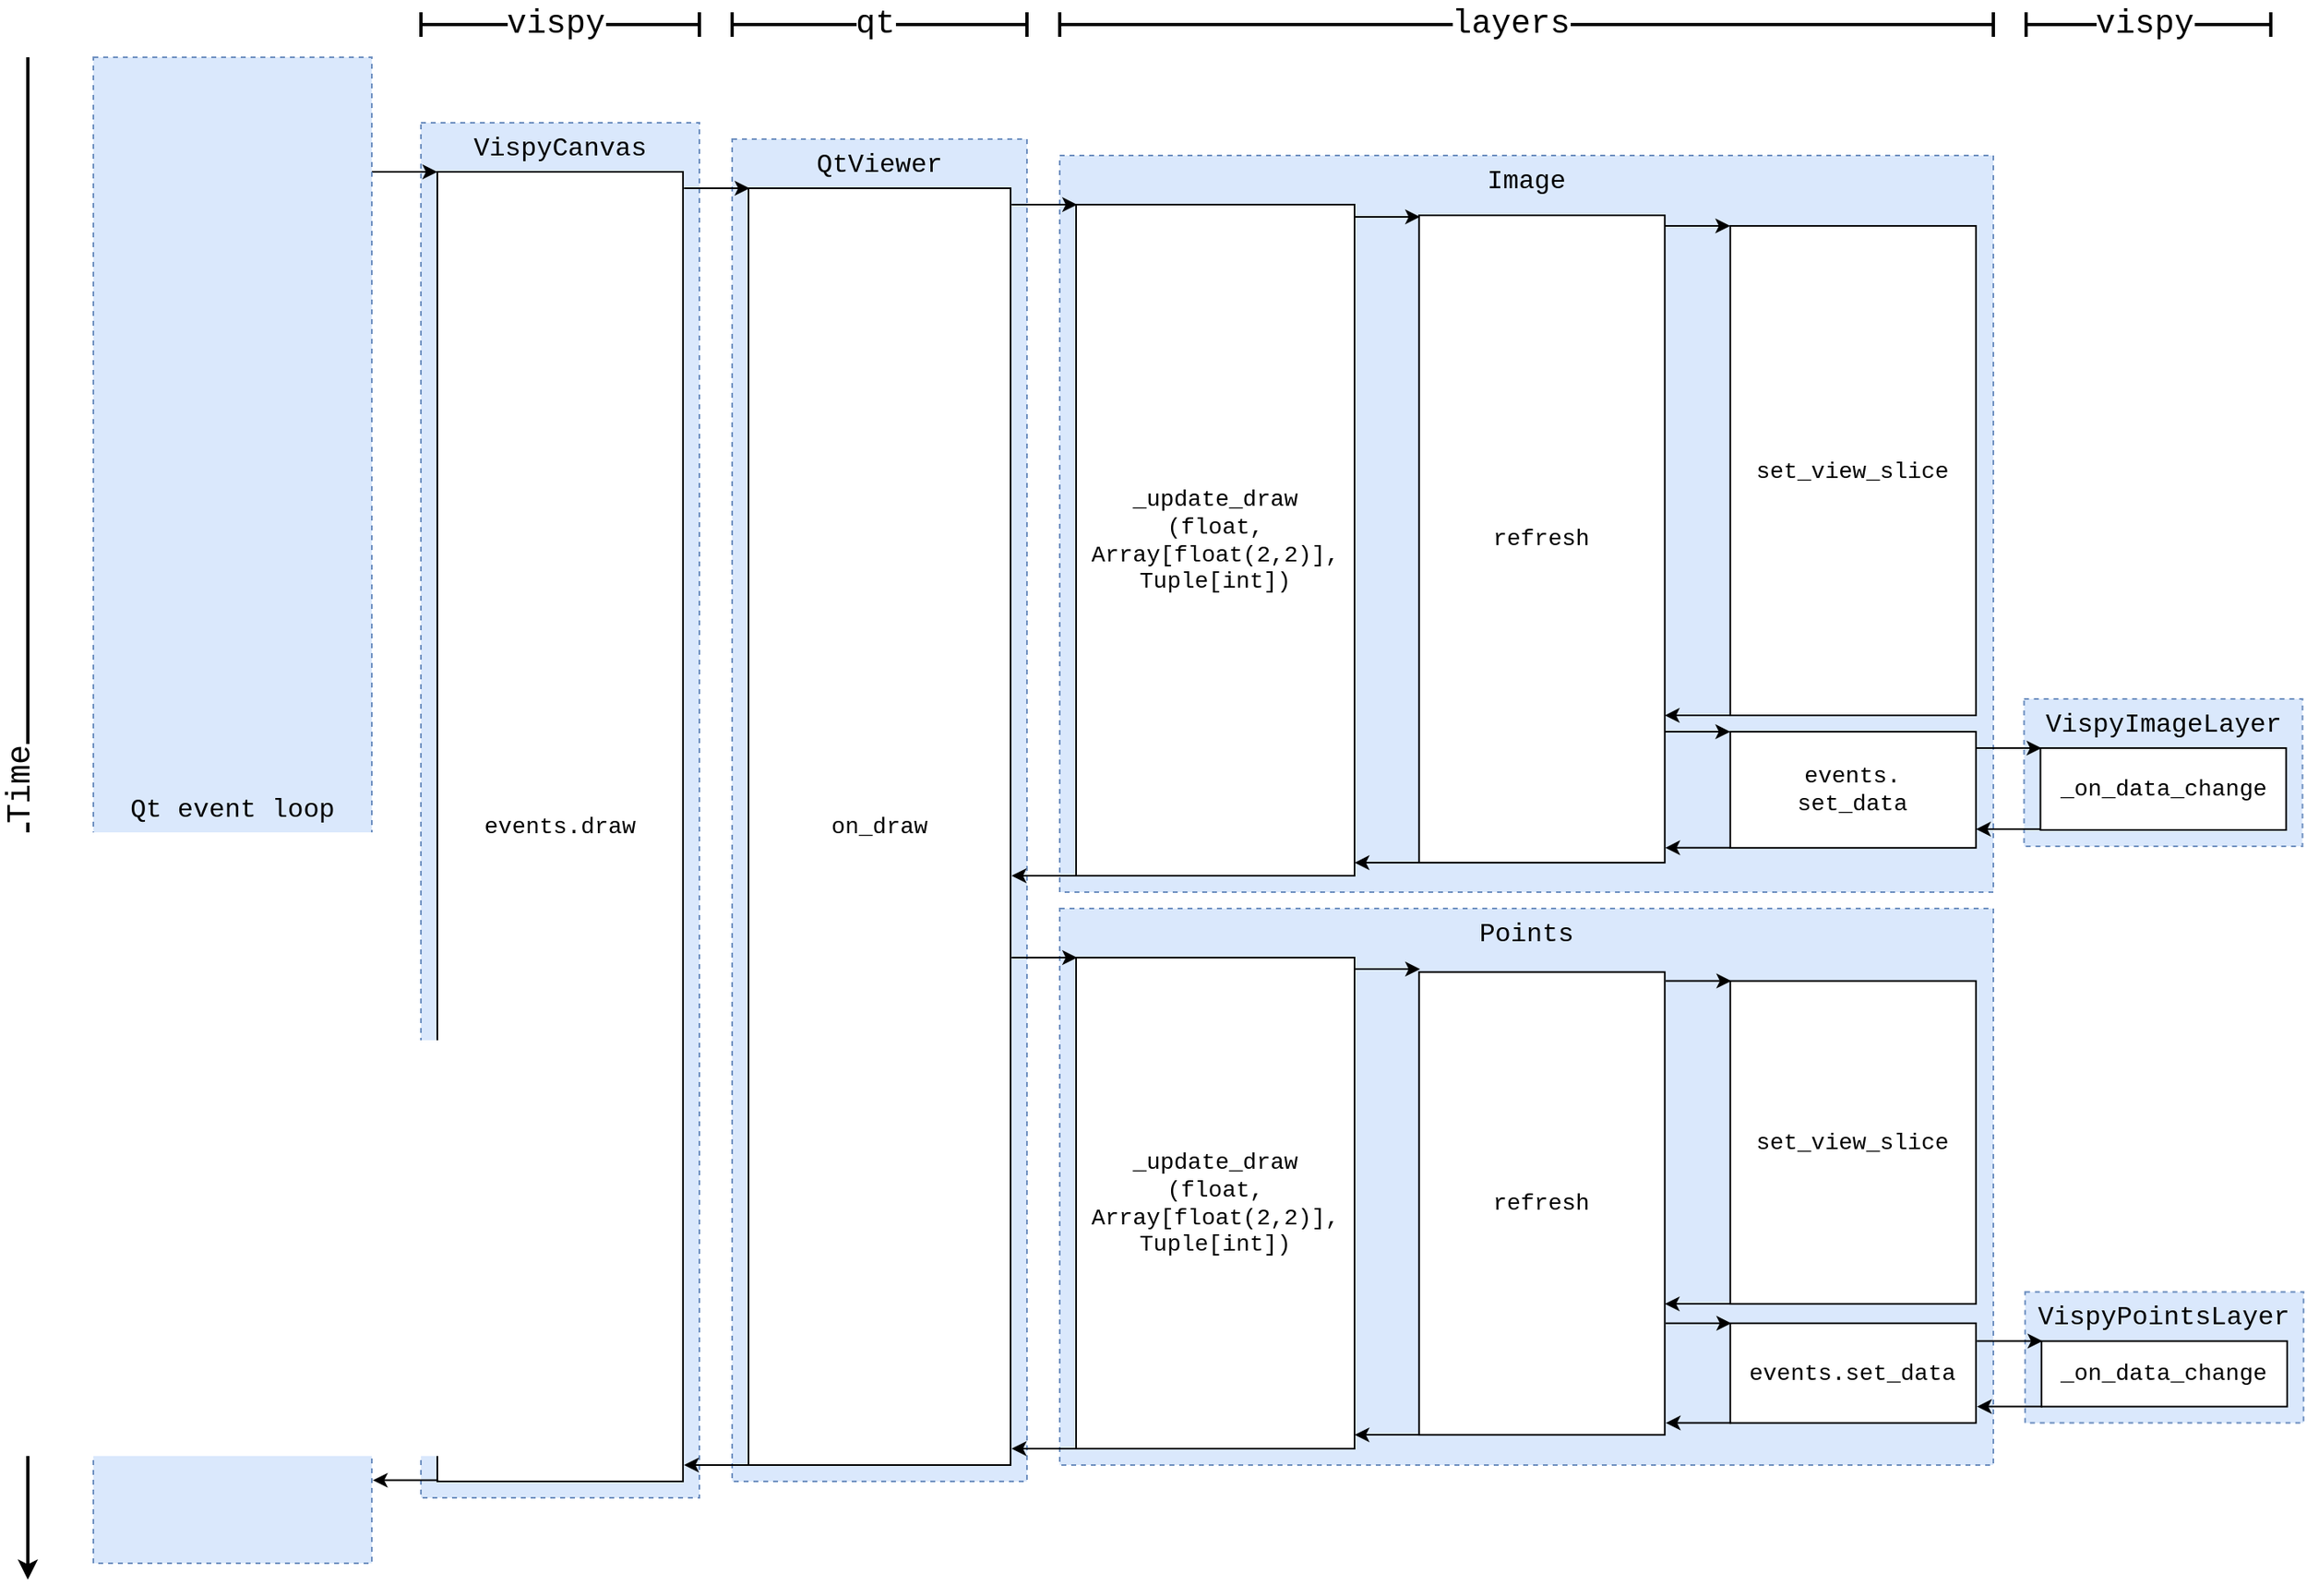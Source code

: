 <mxfile version="20.2.5" type="github">
  <diagram id="Yj_vzEqTpsTSU6RkFpzm" name="Page-1">
    <mxGraphModel dx="2037" dy="1144" grid="1" gridSize="10" guides="1" tooltips="1" connect="1" arrows="1" fold="1" page="1" pageScale="1" pageWidth="850" pageHeight="1100" math="0" shadow="0">
      <root>
        <mxCell id="0" />
        <mxCell id="1" parent="0" />
        <mxCell id="6yyRVk2ILkX0JGuf4gln-77" value="VispyPointsLayer" style="rounded=0;whiteSpace=wrap;html=1;verticalAlign=top;align=center;spacingLeft=0;spacingTop=0;dashed=1;fillColor=#dae8fc;strokeColor=#6c8ebf;fontSize=16;fontFamily=Courier New;" parent="1" vertex="1">
          <mxGeometry x="1259.38" y="814.29" width="170" height="80" as="geometry" />
        </mxCell>
        <mxCell id="6yyRVk2ILkX0JGuf4gln-20" value="VispyImageLayer" style="rounded=0;whiteSpace=wrap;html=1;verticalAlign=top;align=center;spacingLeft=0;spacingTop=0;dashed=1;fillColor=#dae8fc;strokeColor=#6c8ebf;fontSize=16;fontFamily=Courier New;" parent="1" vertex="1">
          <mxGeometry x="1258.76" y="452.02" width="170" height="90" as="geometry" />
        </mxCell>
        <mxCell id="6yyRVk2ILkX0JGuf4gln-4" value="QtViewer" style="rounded=0;whiteSpace=wrap;html=1;verticalAlign=top;align=center;spacingLeft=0;spacingTop=0;dashed=1;fillColor=#dae8fc;strokeColor=#6c8ebf;fontSize=16;fontFamily=Courier New;" parent="1" vertex="1">
          <mxGeometry x="470" y="110" width="180" height="820" as="geometry" />
        </mxCell>
        <mxCell id="6yyRVk2ILkX0JGuf4gln-6" value="on_draw" style="rounded=0;whiteSpace=wrap;html=1;fontSize=14;fontFamily=Courier New;" parent="1" vertex="1">
          <mxGeometry x="480" y="140" width="160" height="780" as="geometry" />
        </mxCell>
        <mxCell id="6yyRVk2ILkX0JGuf4gln-2" value="VispyCanvas" style="rounded=0;whiteSpace=wrap;html=1;verticalAlign=top;align=center;spacingLeft=0;spacingTop=0;dashed=1;fillColor=#dae8fc;strokeColor=#6c8ebf;fontSize=16;fontFamily=Courier New;" parent="1" vertex="1">
          <mxGeometry x="280" y="100" width="170" height="840" as="geometry" />
        </mxCell>
        <mxCell id="6yyRVk2ILkX0JGuf4gln-3" value="events.draw" style="rounded=0;whiteSpace=wrap;html=1;fontSize=14;fontFamily=Courier New;" parent="1" vertex="1">
          <mxGeometry x="290" y="130" width="150" height="800" as="geometry" />
        </mxCell>
        <mxCell id="6yyRVk2ILkX0JGuf4gln-7" value="Image" style="rounded=0;whiteSpace=wrap;html=1;verticalAlign=top;align=center;spacingLeft=0;spacingTop=0;dashed=1;fillColor=#dae8fc;strokeColor=#6c8ebf;fontSize=16;fontFamily=Courier New;" parent="1" vertex="1">
          <mxGeometry x="670" y="120" width="570" height="450" as="geometry" />
        </mxCell>
        <mxCell id="6yyRVk2ILkX0JGuf4gln-5" value="_update_draw&lt;br style=&quot;font-size: 14px;&quot;&gt;(float, Array[float(2,2)], Tuple[int])" style="rounded=0;whiteSpace=wrap;html=1;fontSize=14;fontFamily=Courier New;" parent="1" vertex="1">
          <mxGeometry x="680" y="150" width="170" height="410" as="geometry" />
        </mxCell>
        <mxCell id="6yyRVk2ILkX0JGuf4gln-9" value="refresh" style="rounded=0;whiteSpace=wrap;html=1;fontSize=14;fontFamily=Courier New;" parent="1" vertex="1">
          <mxGeometry x="889.38" y="156.56" width="150" height="395.46" as="geometry" />
        </mxCell>
        <mxCell id="6yyRVk2ILkX0JGuf4gln-10" value="set_view_slice" style="rounded=0;whiteSpace=wrap;html=1;fontSize=14;fontFamily=Courier New;" parent="1" vertex="1">
          <mxGeometry x="1079.38" y="163.02" width="150" height="299" as="geometry" />
        </mxCell>
        <mxCell id="6yyRVk2ILkX0JGuf4gln-17" value="events.&lt;br style=&quot;font-size: 14px;&quot;&gt;set_data" style="rounded=0;whiteSpace=wrap;html=1;fontSize=14;fontFamily=Courier New;" parent="1" vertex="1">
          <mxGeometry x="1079.38" y="472.02" width="150" height="70.91" as="geometry" />
        </mxCell>
        <mxCell id="6yyRVk2ILkX0JGuf4gln-54" value="" style="endArrow=classic;html=1;rounded=0;fontFamily=Courier New;" parent="1" edge="1">
          <mxGeometry width="50" height="50" relative="1" as="geometry">
            <mxPoint x="250.0" y="130" as="sourcePoint" />
            <mxPoint x="290.0" y="130" as="targetPoint" />
          </mxGeometry>
        </mxCell>
        <mxCell id="6yyRVk2ILkX0JGuf4gln-55" value="" style="endArrow=classic;html=1;rounded=0;fontFamily=Courier New;" parent="1" edge="1">
          <mxGeometry width="50" height="50" relative="1" as="geometry">
            <mxPoint x="440.62" y="140" as="sourcePoint" />
            <mxPoint x="480.62" y="140" as="targetPoint" />
          </mxGeometry>
        </mxCell>
        <mxCell id="6yyRVk2ILkX0JGuf4gln-56" value="" style="endArrow=classic;html=1;rounded=0;fontFamily=Courier New;" parent="1" edge="1">
          <mxGeometry width="50" height="50" relative="1" as="geometry">
            <mxPoint x="640.62" y="150" as="sourcePoint" />
            <mxPoint x="680.62" y="150" as="targetPoint" />
          </mxGeometry>
        </mxCell>
        <mxCell id="6yyRVk2ILkX0JGuf4gln-57" value="" style="endArrow=classic;html=1;rounded=0;fontFamily=Courier New;" parent="1" edge="1">
          <mxGeometry width="50" height="50" relative="1" as="geometry">
            <mxPoint x="850.0" y="157.47" as="sourcePoint" />
            <mxPoint x="890.0" y="157.47" as="targetPoint" />
          </mxGeometry>
        </mxCell>
        <mxCell id="6yyRVk2ILkX0JGuf4gln-60" value="" style="endArrow=classic;html=1;rounded=0;fontFamily=Courier New;" parent="1" edge="1">
          <mxGeometry width="50" height="50" relative="1" as="geometry">
            <mxPoint x="1229.38" y="482.02" as="sourcePoint" />
            <mxPoint x="1269.38" y="482.02" as="targetPoint" />
          </mxGeometry>
        </mxCell>
        <mxCell id="6yyRVk2ILkX0JGuf4gln-61" value="" style="endArrow=classic;html=1;rounded=0;fontFamily=Courier New;" parent="1" edge="1">
          <mxGeometry width="50" height="50" relative="1" as="geometry">
            <mxPoint x="1269.38" y="531.52" as="sourcePoint" />
            <mxPoint x="1229.38" y="531.52" as="targetPoint" />
          </mxGeometry>
        </mxCell>
        <mxCell id="6yyRVk2ILkX0JGuf4gln-67" value="" style="endArrow=classic;html=1;rounded=0;fontFamily=Courier New;" parent="1" edge="1">
          <mxGeometry width="50" height="50" relative="1" as="geometry">
            <mxPoint x="890.0" y="552.02" as="sourcePoint" />
            <mxPoint x="850.0" y="552.02" as="targetPoint" />
          </mxGeometry>
        </mxCell>
        <mxCell id="6yyRVk2ILkX0JGuf4gln-68" value="" style="endArrow=classic;html=1;rounded=0;fontFamily=Courier New;" parent="1" edge="1">
          <mxGeometry width="50" height="50" relative="1" as="geometry">
            <mxPoint x="680.62" y="560.0" as="sourcePoint" />
            <mxPoint x="640.62" y="560.0" as="targetPoint" />
          </mxGeometry>
        </mxCell>
        <mxCell id="6yyRVk2ILkX0JGuf4gln-69" value="" style="endArrow=classic;html=1;rounded=0;fontFamily=Courier New;" parent="1" edge="1">
          <mxGeometry width="50" height="50" relative="1" as="geometry">
            <mxPoint x="480.63" y="920.0" as="sourcePoint" />
            <mxPoint x="440.63" y="920.0" as="targetPoint" />
          </mxGeometry>
        </mxCell>
        <mxCell id="6yyRVk2ILkX0JGuf4gln-70" value="" style="endArrow=classic;html=1;rounded=0;fontFamily=Courier New;" parent="1" edge="1">
          <mxGeometry width="50" height="50" relative="1" as="geometry">
            <mxPoint x="290.63" y="929.31" as="sourcePoint" />
            <mxPoint x="250.63" y="929.31" as="targetPoint" />
          </mxGeometry>
        </mxCell>
        <mxCell id="6yyRVk2ILkX0JGuf4gln-79" value="Points" style="rounded=0;whiteSpace=wrap;html=1;verticalAlign=top;align=center;spacingLeft=0;spacingTop=0;dashed=1;fillColor=#dae8fc;strokeColor=#6c8ebf;fontSize=16;fontFamily=Courier New;" parent="1" vertex="1">
          <mxGeometry x="670" y="580" width="570" height="340" as="geometry" />
        </mxCell>
        <mxCell id="6yyRVk2ILkX0JGuf4gln-80" value="&lt;div&gt;_update_draw&lt;/div&gt;&lt;div&gt;(float, Array[float(2,2)], Tuple[int])&lt;/div&gt;" style="rounded=0;whiteSpace=wrap;html=1;fontSize=14;fontFamily=Courier New;" parent="1" vertex="1">
          <mxGeometry x="680" y="610" width="170" height="300" as="geometry" />
        </mxCell>
        <mxCell id="6yyRVk2ILkX0JGuf4gln-82" value="refresh" style="rounded=0;whiteSpace=wrap;html=1;fontSize=14;fontFamily=Courier New;" parent="1" vertex="1">
          <mxGeometry x="889.38" y="618.83" width="150" height="282.73" as="geometry" />
        </mxCell>
        <mxCell id="6yyRVk2ILkX0JGuf4gln-83" value="set_view_slice" style="rounded=0;whiteSpace=wrap;html=1;fontSize=14;fontFamily=Courier New;" parent="1" vertex="1">
          <mxGeometry x="1079.38" y="624.29" width="150" height="197.27" as="geometry" />
        </mxCell>
        <mxCell id="6yyRVk2ILkX0JGuf4gln-84" value="events.set_data" style="rounded=0;whiteSpace=wrap;html=1;fontSize=14;fontFamily=Courier New;" parent="1" vertex="1">
          <mxGeometry x="1079.38" y="833.38" width="150" height="60.91" as="geometry" />
        </mxCell>
        <mxCell id="6yyRVk2ILkX0JGuf4gln-86" value="" style="endArrow=classic;html=1;rounded=0;fontFamily=Courier New;" parent="1" edge="1">
          <mxGeometry width="50" height="50" relative="1" as="geometry">
            <mxPoint x="850.0" y="617.01" as="sourcePoint" />
            <mxPoint x="890.0" y="617.01" as="targetPoint" />
          </mxGeometry>
        </mxCell>
        <mxCell id="6yyRVk2ILkX0JGuf4gln-88" value="" style="endArrow=classic;html=1;rounded=0;fontFamily=Courier New;" parent="1" edge="1">
          <mxGeometry width="50" height="50" relative="1" as="geometry">
            <mxPoint x="1040" y="624.29" as="sourcePoint" />
            <mxPoint x="1080" y="624.29" as="targetPoint" />
          </mxGeometry>
        </mxCell>
        <mxCell id="6yyRVk2ILkX0JGuf4gln-89" value="" style="endArrow=classic;html=1;rounded=0;fontFamily=Courier New;" parent="1" edge="1">
          <mxGeometry width="50" height="50" relative="1" as="geometry">
            <mxPoint x="1230" y="844.29" as="sourcePoint" />
            <mxPoint x="1270" y="844.29" as="targetPoint" />
          </mxGeometry>
        </mxCell>
        <mxCell id="6yyRVk2ILkX0JGuf4gln-90" value="" style="endArrow=classic;html=1;rounded=0;fontFamily=Courier New;" parent="1" edge="1">
          <mxGeometry width="50" height="50" relative="1" as="geometry">
            <mxPoint x="1270" y="884.29" as="sourcePoint" />
            <mxPoint x="1230" y="884.29" as="targetPoint" />
          </mxGeometry>
        </mxCell>
        <mxCell id="6yyRVk2ILkX0JGuf4gln-91" value="" style="endArrow=classic;html=1;rounded=0;fontFamily=Courier New;" parent="1" edge="1">
          <mxGeometry width="50" height="50" relative="1" as="geometry">
            <mxPoint x="1080" y="894.29" as="sourcePoint" />
            <mxPoint x="1040" y="894.29" as="targetPoint" />
          </mxGeometry>
        </mxCell>
        <mxCell id="6yyRVk2ILkX0JGuf4gln-94" value="" style="endArrow=classic;html=1;rounded=0;fontFamily=Courier New;" parent="1" edge="1">
          <mxGeometry width="50" height="50" relative="1" as="geometry">
            <mxPoint x="1040" y="833.38" as="sourcePoint" />
            <mxPoint x="1080" y="833.38" as="targetPoint" />
          </mxGeometry>
        </mxCell>
        <mxCell id="6yyRVk2ILkX0JGuf4gln-96" value="" style="endArrow=classic;html=1;rounded=0;fontFamily=Courier New;" parent="1" edge="1">
          <mxGeometry width="50" height="50" relative="1" as="geometry">
            <mxPoint x="890.0" y="901.56" as="sourcePoint" />
            <mxPoint x="850.0" y="901.56" as="targetPoint" />
          </mxGeometry>
        </mxCell>
        <mxCell id="6yyRVk2ILkX0JGuf4gln-99" value="" style="endArrow=classic;html=1;rounded=0;fontFamily=Courier New;" parent="1" edge="1">
          <mxGeometry width="50" height="50" relative="1" as="geometry">
            <mxPoint x="1079.38" y="821.56" as="sourcePoint" />
            <mxPoint x="1039.38" y="821.56" as="targetPoint" />
          </mxGeometry>
        </mxCell>
        <mxCell id="6yyRVk2ILkX0JGuf4gln-100" value="" style="endArrow=classic;html=1;rounded=0;fontFamily=Courier New;" parent="1" edge="1">
          <mxGeometry width="50" height="50" relative="1" as="geometry">
            <mxPoint x="680.62" y="910.0" as="sourcePoint" />
            <mxPoint x="640.62" y="910.0" as="targetPoint" />
          </mxGeometry>
        </mxCell>
        <mxCell id="6yyRVk2ILkX0JGuf4gln-101" value="" style="endArrow=classic;html=1;rounded=0;fontFamily=Courier New;" parent="1" edge="1">
          <mxGeometry width="50" height="50" relative="1" as="geometry">
            <mxPoint x="640.62" y="610" as="sourcePoint" />
            <mxPoint x="680.62" y="610" as="targetPoint" />
          </mxGeometry>
        </mxCell>
        <mxCell id="6yyRVk2ILkX0JGuf4gln-21" value="_on_data_change" style="rounded=0;whiteSpace=wrap;html=1;fontSize=14;fontFamily=Courier New;" parent="1" vertex="1">
          <mxGeometry x="1268.76" y="482.02" width="150" height="50" as="geometry" />
        </mxCell>
        <mxCell id="6yyRVk2ILkX0JGuf4gln-78" value="_on_data_change" style="rounded=0;whiteSpace=wrap;html=1;fontSize=14;fontFamily=Courier New;" parent="1" vertex="1">
          <mxGeometry x="1269.38" y="844.29" width="150" height="40" as="geometry" />
        </mxCell>
        <mxCell id="6yyRVk2ILkX0JGuf4gln-105" value="" style="endArrow=classic;html=1;rounded=0;fontSize=20;strokeWidth=2;fontFamily=Courier New;" parent="1" edge="1">
          <mxGeometry width="50" height="50" relative="1" as="geometry">
            <mxPoint x="40" y="60" as="sourcePoint" />
            <mxPoint x="40" y="990" as="targetPoint" />
          </mxGeometry>
        </mxCell>
        <mxCell id="6yyRVk2ILkX0JGuf4gln-106" value="Time" style="edgeLabel;html=1;align=center;verticalAlign=middle;resizable=0;points=[];fontSize=20;horizontal=0;fontFamily=Courier New;" parent="6yyRVk2ILkX0JGuf4gln-105" vertex="1" connectable="0">
          <mxGeometry x="-0.044" y="-5" relative="1" as="geometry">
            <mxPoint as="offset" />
          </mxGeometry>
        </mxCell>
        <mxCell id="6yyRVk2ILkX0JGuf4gln-107" value="Qt event loop" style="rounded=0;whiteSpace=wrap;html=1;verticalAlign=middle;align=center;spacingLeft=0;spacingTop=0;dashed=1;fillColor=#dae8fc;strokeColor=#6c8ebf;fontSize=16;horizontal=1;fontFamily=Courier New;" parent="1" vertex="1">
          <mxGeometry x="80" y="60" width="170" height="920" as="geometry" />
        </mxCell>
        <mxCell id="6yyRVk2ILkX0JGuf4gln-115" value="" style="endArrow=baseDash;html=1;rounded=0;fontSize=20;strokeWidth=2;endFill=0;startArrow=baseDash;startFill=0;endSize=12;startSize=12;fontFamily=Courier New;" parent="1" edge="1">
          <mxGeometry width="50" height="50" relative="1" as="geometry">
            <mxPoint x="280" y="40" as="sourcePoint" />
            <mxPoint x="450" y="40" as="targetPoint" />
          </mxGeometry>
        </mxCell>
        <mxCell id="6yyRVk2ILkX0JGuf4gln-118" value="vispy" style="edgeLabel;html=1;align=center;verticalAlign=middle;resizable=0;points=[];fontSize=20;fontFamily=Courier New;" parent="6yyRVk2ILkX0JGuf4gln-115" vertex="1" connectable="0">
          <mxGeometry x="-0.036" y="1" relative="1" as="geometry">
            <mxPoint as="offset" />
          </mxGeometry>
        </mxCell>
        <mxCell id="6yyRVk2ILkX0JGuf4gln-120" value="" style="endArrow=baseDash;html=1;rounded=0;fontSize=20;strokeWidth=2;endFill=0;startArrow=baseDash;startFill=0;endSize=12;startSize=12;fontFamily=Courier New;" parent="1" edge="1">
          <mxGeometry width="50" height="50" relative="1" as="geometry">
            <mxPoint x="670" y="40" as="sourcePoint" />
            <mxPoint x="1240" y="40" as="targetPoint" />
          </mxGeometry>
        </mxCell>
        <mxCell id="6yyRVk2ILkX0JGuf4gln-121" value="&lt;font style=&quot;font-size: 20px;&quot;&gt;layers&lt;/font&gt;" style="edgeLabel;html=1;align=center;verticalAlign=middle;resizable=0;points=[];fontSize=20;fontFamily=Courier New;" parent="6yyRVk2ILkX0JGuf4gln-120" vertex="1" connectable="0">
          <mxGeometry x="-0.036" y="1" relative="1" as="geometry">
            <mxPoint as="offset" />
          </mxGeometry>
        </mxCell>
        <mxCell id="6yyRVk2ILkX0JGuf4gln-122" value="" style="endArrow=baseDash;html=1;rounded=0;fontSize=20;strokeWidth=2;endFill=0;startArrow=baseDash;startFill=0;endSize=12;startSize=12;fontFamily=Courier New;" parent="1" edge="1">
          <mxGeometry width="50" height="50" relative="1" as="geometry">
            <mxPoint x="1260" y="40" as="sourcePoint" />
            <mxPoint x="1409.38" y="40" as="targetPoint" />
          </mxGeometry>
        </mxCell>
        <mxCell id="6yyRVk2ILkX0JGuf4gln-123" value="vispy" style="edgeLabel;html=1;align=center;verticalAlign=middle;resizable=0;points=[];fontSize=20;fontFamily=Courier New;" parent="6yyRVk2ILkX0JGuf4gln-122" vertex="1" connectable="0">
          <mxGeometry x="-0.036" y="1" relative="1" as="geometry">
            <mxPoint as="offset" />
          </mxGeometry>
        </mxCell>
        <mxCell id="P1suHqEP0PZAsXJT08FJ-1" value="" style="endArrow=classic;html=1;rounded=0;fontFamily=Courier New;" parent="1" edge="1">
          <mxGeometry width="50" height="50" relative="1" as="geometry">
            <mxPoint x="1039.38" y="163.02" as="sourcePoint" />
            <mxPoint x="1079.38" y="163.02" as="targetPoint" />
          </mxGeometry>
        </mxCell>
        <mxCell id="P1suHqEP0PZAsXJT08FJ-2" value="" style="endArrow=classic;html=1;rounded=0;fontFamily=Courier New;" parent="1" edge="1">
          <mxGeometry width="50" height="50" relative="1" as="geometry">
            <mxPoint x="1079.38" y="462.02" as="sourcePoint" />
            <mxPoint x="1039.38" y="462.02" as="targetPoint" />
          </mxGeometry>
        </mxCell>
        <mxCell id="P1suHqEP0PZAsXJT08FJ-3" value="" style="endArrow=classic;html=1;rounded=0;fontFamily=Courier New;" parent="1" edge="1">
          <mxGeometry width="50" height="50" relative="1" as="geometry">
            <mxPoint x="1079.69" y="542.93" as="sourcePoint" />
            <mxPoint x="1039.69" y="542.93" as="targetPoint" />
          </mxGeometry>
        </mxCell>
        <mxCell id="P1suHqEP0PZAsXJT08FJ-4" value="" style="endArrow=classic;html=1;rounded=0;fontFamily=Courier New;" parent="1" edge="1">
          <mxGeometry width="50" height="50" relative="1" as="geometry">
            <mxPoint x="1039.38" y="472.02" as="sourcePoint" />
            <mxPoint x="1079.38" y="472.02" as="targetPoint" />
          </mxGeometry>
        </mxCell>
        <mxCell id="P1suHqEP0PZAsXJT08FJ-5" value="" style="endArrow=baseDash;html=1;rounded=0;fontSize=20;strokeWidth=2;endFill=0;startArrow=baseDash;startFill=0;endSize=12;startSize=12;fontFamily=Courier New;" parent="1" edge="1">
          <mxGeometry width="50" height="50" relative="1" as="geometry">
            <mxPoint x="470" y="40" as="sourcePoint" />
            <mxPoint x="650" y="40" as="targetPoint" />
          </mxGeometry>
        </mxCell>
        <mxCell id="P1suHqEP0PZAsXJT08FJ-6" value="qt" style="edgeLabel;html=1;align=center;verticalAlign=middle;resizable=0;points=[];fontSize=20;fontFamily=Courier New;" parent="P1suHqEP0PZAsXJT08FJ-5" vertex="1" connectable="0">
          <mxGeometry x="-0.036" y="1" relative="1" as="geometry">
            <mxPoint as="offset" />
          </mxGeometry>
        </mxCell>
      </root>
    </mxGraphModel>
  </diagram>
</mxfile>
